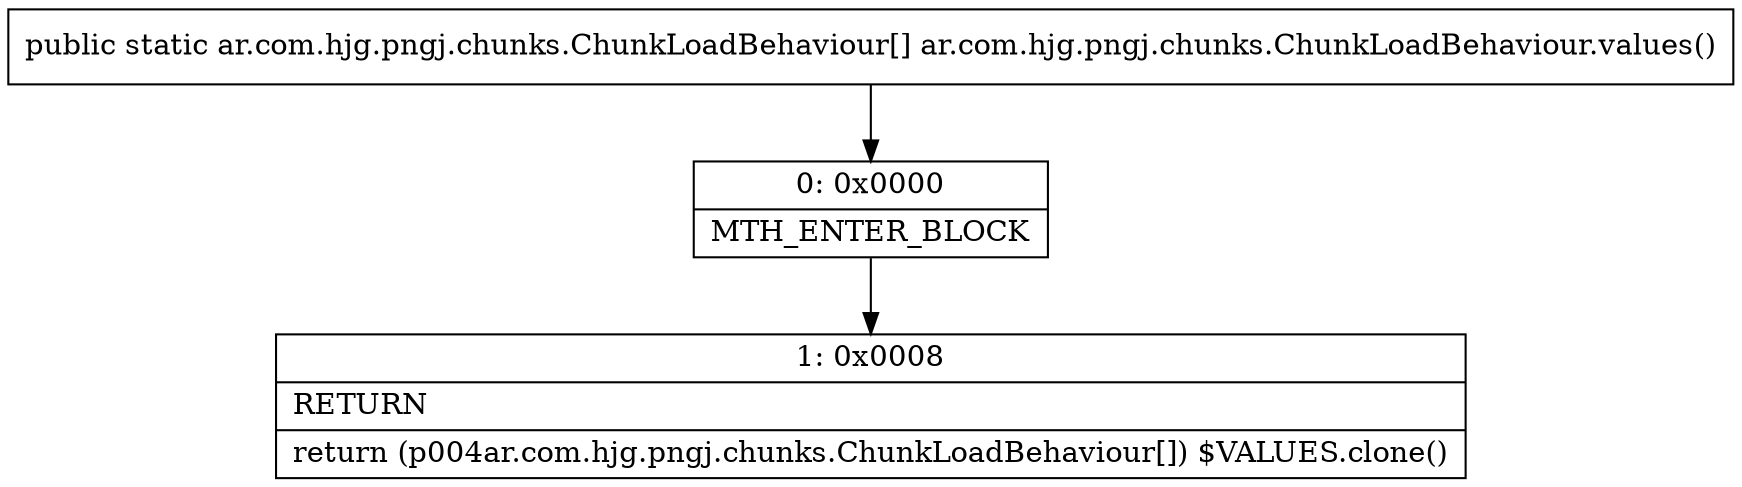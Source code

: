 digraph "CFG forar.com.hjg.pngj.chunks.ChunkLoadBehaviour.values()[Lar\/com\/hjg\/pngj\/chunks\/ChunkLoadBehaviour;" {
Node_0 [shape=record,label="{0\:\ 0x0000|MTH_ENTER_BLOCK\l}"];
Node_1 [shape=record,label="{1\:\ 0x0008|RETURN\l|return (p004ar.com.hjg.pngj.chunks.ChunkLoadBehaviour[]) $VALUES.clone()\l}"];
MethodNode[shape=record,label="{public static ar.com.hjg.pngj.chunks.ChunkLoadBehaviour[] ar.com.hjg.pngj.chunks.ChunkLoadBehaviour.values() }"];
MethodNode -> Node_0;
Node_0 -> Node_1;
}

